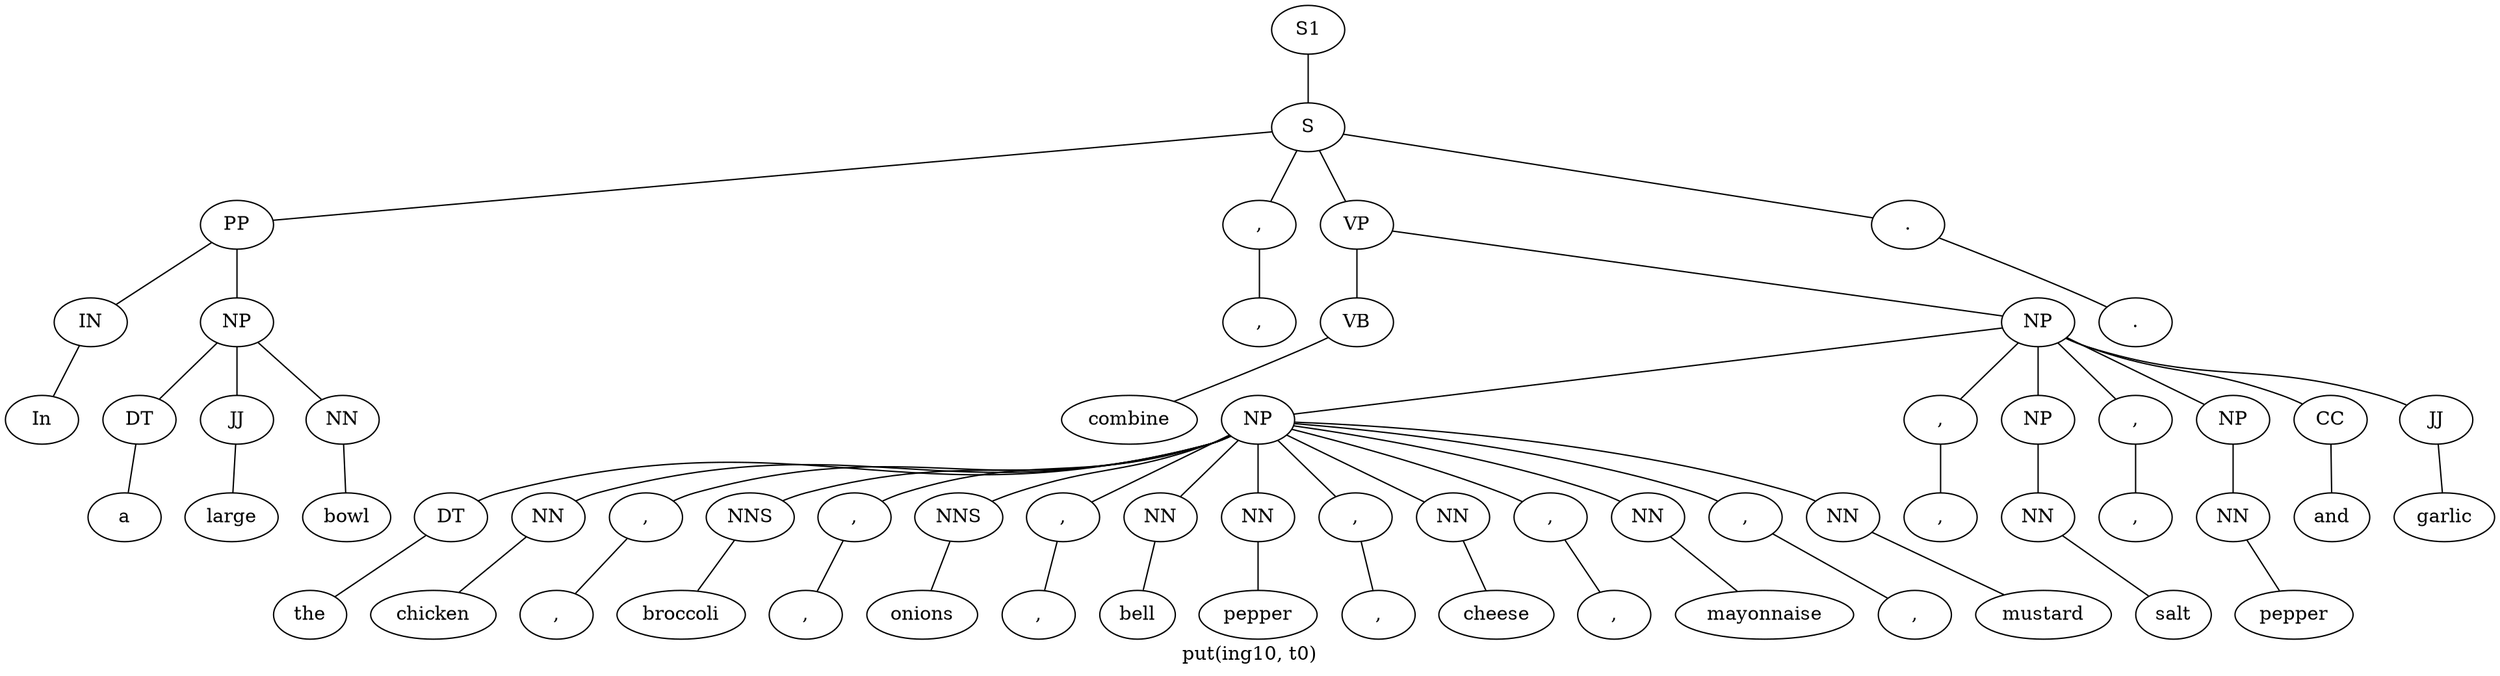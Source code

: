 graph SyntaxGraph {
	label = "put(ing10, t0)";
	Node0 [label="S1"];
	Node1 [label="S"];
	Node2 [label="PP"];
	Node3 [label="IN"];
	Node4 [label="In"];
	Node5 [label="NP"];
	Node6 [label="DT"];
	Node7 [label="a"];
	Node8 [label="JJ"];
	Node9 [label="large"];
	Node10 [label="NN"];
	Node11 [label="bowl"];
	Node12 [label=","];
	Node13 [label=","];
	Node14 [label="VP"];
	Node15 [label="VB"];
	Node16 [label="combine"];
	Node17 [label="NP"];
	Node18 [label="NP"];
	Node19 [label="DT"];
	Node20 [label="the"];
	Node21 [label="NN"];
	Node22 [label="chicken"];
	Node23 [label=","];
	Node24 [label=","];
	Node25 [label="NNS"];
	Node26 [label="broccoli"];
	Node27 [label=","];
	Node28 [label=","];
	Node29 [label="NNS"];
	Node30 [label="onions"];
	Node31 [label=","];
	Node32 [label=","];
	Node33 [label="NN"];
	Node34 [label="bell"];
	Node35 [label="NN"];
	Node36 [label="pepper"];
	Node37 [label=","];
	Node38 [label=","];
	Node39 [label="NN"];
	Node40 [label="cheese"];
	Node41 [label=","];
	Node42 [label=","];
	Node43 [label="NN"];
	Node44 [label="mayonnaise"];
	Node45 [label=","];
	Node46 [label=","];
	Node47 [label="NN"];
	Node48 [label="mustard"];
	Node49 [label=","];
	Node50 [label=","];
	Node51 [label="NP"];
	Node52 [label="NN"];
	Node53 [label="salt"];
	Node54 [label=","];
	Node55 [label=","];
	Node56 [label="NP"];
	Node57 [label="NN"];
	Node58 [label="pepper"];
	Node59 [label="CC"];
	Node60 [label="and"];
	Node61 [label="JJ"];
	Node62 [label="garlic"];
	Node63 [label="."];
	Node64 [label="."];

	Node0 -- Node1;
	Node1 -- Node2;
	Node1 -- Node12;
	Node1 -- Node14;
	Node1 -- Node63;
	Node2 -- Node3;
	Node2 -- Node5;
	Node3 -- Node4;
	Node5 -- Node6;
	Node5 -- Node8;
	Node5 -- Node10;
	Node6 -- Node7;
	Node8 -- Node9;
	Node10 -- Node11;
	Node12 -- Node13;
	Node14 -- Node15;
	Node14 -- Node17;
	Node15 -- Node16;
	Node17 -- Node18;
	Node17 -- Node49;
	Node17 -- Node51;
	Node17 -- Node54;
	Node17 -- Node56;
	Node17 -- Node59;
	Node17 -- Node61;
	Node18 -- Node19;
	Node18 -- Node21;
	Node18 -- Node23;
	Node18 -- Node25;
	Node18 -- Node27;
	Node18 -- Node29;
	Node18 -- Node31;
	Node18 -- Node33;
	Node18 -- Node35;
	Node18 -- Node37;
	Node18 -- Node39;
	Node18 -- Node41;
	Node18 -- Node43;
	Node18 -- Node45;
	Node18 -- Node47;
	Node19 -- Node20;
	Node21 -- Node22;
	Node23 -- Node24;
	Node25 -- Node26;
	Node27 -- Node28;
	Node29 -- Node30;
	Node31 -- Node32;
	Node33 -- Node34;
	Node35 -- Node36;
	Node37 -- Node38;
	Node39 -- Node40;
	Node41 -- Node42;
	Node43 -- Node44;
	Node45 -- Node46;
	Node47 -- Node48;
	Node49 -- Node50;
	Node51 -- Node52;
	Node52 -- Node53;
	Node54 -- Node55;
	Node56 -- Node57;
	Node57 -- Node58;
	Node59 -- Node60;
	Node61 -- Node62;
	Node63 -- Node64;
}
